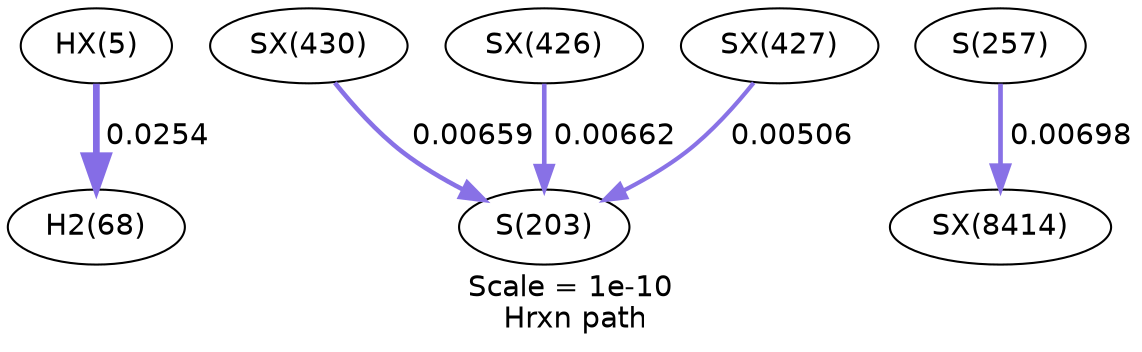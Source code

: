 digraph reaction_paths {
center=1;
s35 -> s9[fontname="Helvetica", style="setlinewidth(3.23)", arrowsize=1.61, color="0.7, 0.525, 0.9"
, label=" 0.0254"];
s46 -> s13[fontname="Helvetica", style="setlinewidth(2.21)", arrowsize=1.1, color="0.7, 0.507, 0.9"
, label=" 0.00659"];
s43 -> s13[fontname="Helvetica", style="setlinewidth(2.21)", arrowsize=1.11, color="0.7, 0.507, 0.9"
, label=" 0.00662"];
s44 -> s13[fontname="Helvetica", style="setlinewidth(2.01)", arrowsize=1, color="0.7, 0.505, 0.9"
, label=" 0.00506"];
s16 -> s51[fontname="Helvetica", style="setlinewidth(2.25)", arrowsize=1.13, color="0.7, 0.507, 0.9"
, label=" 0.00698"];
s9 [ fontname="Helvetica", label="H2(68)"];
s13 [ fontname="Helvetica", label="S(203)"];
s16 [ fontname="Helvetica", label="S(257)"];
s35 [ fontname="Helvetica", label="HX(5)"];
s43 [ fontname="Helvetica", label="SX(426)"];
s44 [ fontname="Helvetica", label="SX(427)"];
s46 [ fontname="Helvetica", label="SX(430)"];
s51 [ fontname="Helvetica", label="SX(8414)"];
 label = "Scale = 1e-10\l Hrxn path";
 fontname = "Helvetica";
}
